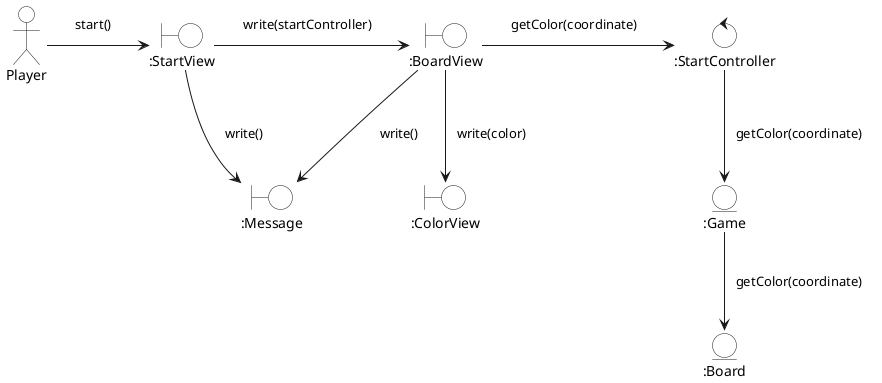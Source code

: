 @startuml startComunicationDiagram
skinparam EntityBackgroundColor white
skinparam BoundaryBackgroundColor white
skinparam ControlBackgroundColor white
skinparam ActorBackgroundColor white
skinparam noteBackgroundColor transparent
skinparam noteBorderColor transparent
hide members

actor Player

control ":StartController" as StartController

entity ":Board" as Board
entity ":Game" as Game

boundary ":BoardView" as BoardView
boundary ":StartView" as StartView
boundary ":ColorView" as ColorView
boundary ":Message" as Message


Player -r-> StartView
note on link
    start()
end note

StartView -r-> Message
note on link
    write()
end note

StartView -r-> BoardView
note on link
    write(startController)
end note

BoardView --> ColorView
note on link
    write(color)
end note

BoardView --> Message
note on link
    write()
end note

BoardView -r-> StartController
note on link
    getColor(coordinate)
end note

StartController --> Game
note on link
    getColor(coordinate)
end note

Game --> Board
note on link
    getColor(coordinate)
end note

@enduml
